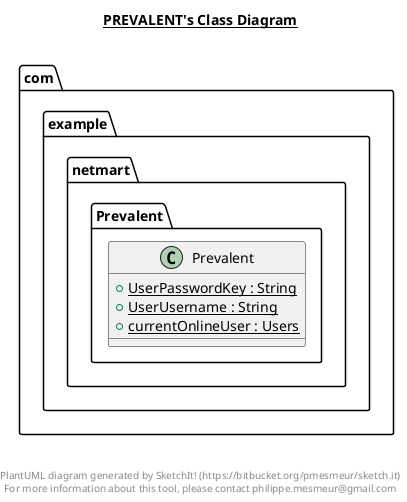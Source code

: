 @startuml

title __PREVALENT's Class Diagram__\n

  namespace com.example.netmart {
    namespace Prevalent {
      class com.example.netmart.Prevalent.Prevalent {
          {static} + UserPasswordKey : String
          {static} + UserUsername : String
          {static} + currentOnlineUser : Users
      }
    }
  }
  



right footer


PlantUML diagram generated by SketchIt! (https://bitbucket.org/pmesmeur/sketch.it)
For more information about this tool, please contact philippe.mesmeur@gmail.com
endfooter

@enduml
